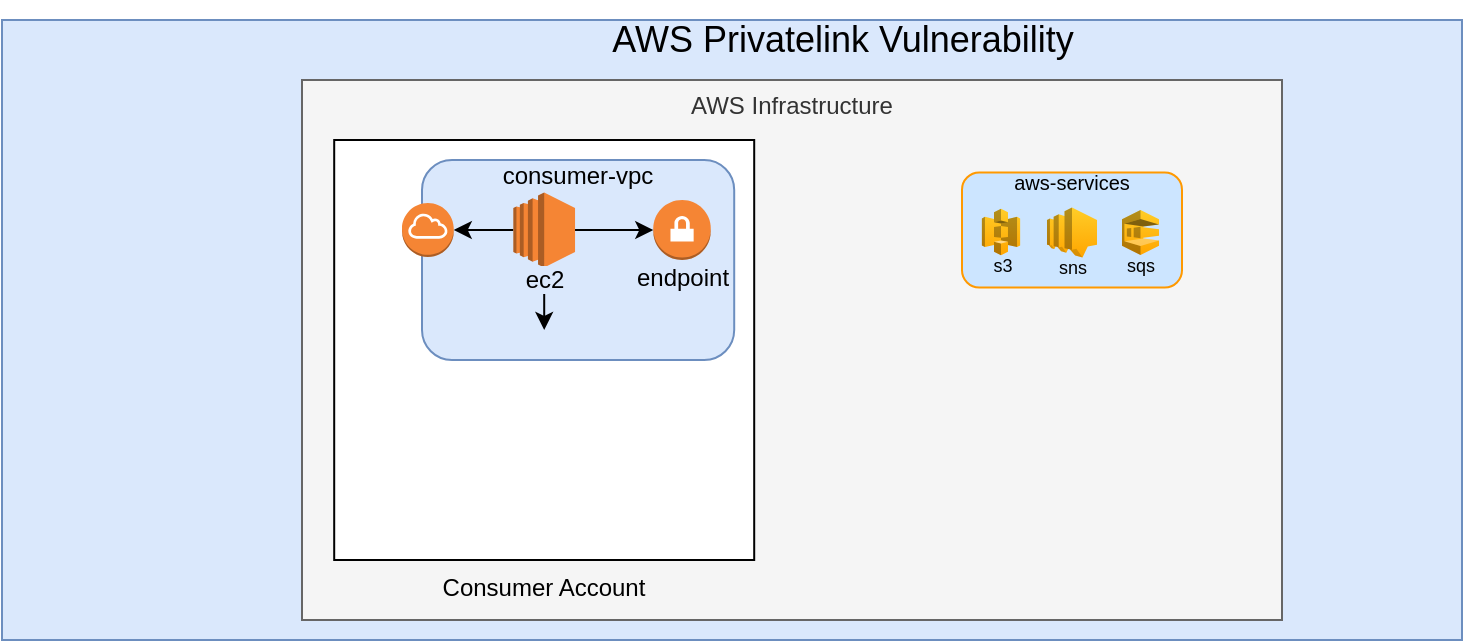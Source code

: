 <mxfile version="24.1.0" type="device">
  <diagram name="Page-1" id="n9Txcn6Dk_RDGWLoqTtt">
    <mxGraphModel dx="634" dy="594" grid="1" gridSize="10" guides="1" tooltips="1" connect="1" arrows="1" fold="1" page="1" pageScale="1" pageWidth="400" pageHeight="300" math="0" shadow="0">
      <root>
        <mxCell id="0" />
        <mxCell id="1" parent="0" />
        <mxCell id="5JxGOsEsqNA9EZdTTbq--1" value="" style="rounded=0;whiteSpace=wrap;html=1;fillColor=#dae8fc;strokeColor=#6c8ebf;" parent="1" vertex="1">
          <mxGeometry x="580" y="20" width="730" height="310" as="geometry" />
        </mxCell>
        <mxCell id="5JxGOsEsqNA9EZdTTbq--22" value="AWS Infrastructure" style="rounded=0;whiteSpace=wrap;html=1;fillColor=#f5f5f5;fontColor=#333333;strokeColor=#666666;labelPosition=center;verticalLabelPosition=top;align=center;verticalAlign=bottom;spacing=-20;" parent="1" vertex="1">
          <mxGeometry x="730" y="50" width="490" height="270" as="geometry" />
        </mxCell>
        <mxCell id="5JxGOsEsqNA9EZdTTbq--25" value="Consumer Account" style="rounded=0;whiteSpace=wrap;html=1;labelPosition=center;verticalLabelPosition=bottom;align=center;verticalAlign=top;spacing=2;" parent="1" vertex="1">
          <mxGeometry x="746.1" y="80" width="210" height="210" as="geometry" />
        </mxCell>
        <mxCell id="5JxGOsEsqNA9EZdTTbq--26" value="consumer-vpc" style="rounded=1;whiteSpace=wrap;html=1;fillColor=#dae8fc;strokeColor=#6c8ebf;labelPosition=center;verticalLabelPosition=top;align=center;verticalAlign=bottom;spacing=-15;" parent="1" vertex="1">
          <mxGeometry x="790" y="90" width="156.1" height="100" as="geometry" />
        </mxCell>
        <mxCell id="5JxGOsEsqNA9EZdTTbq--28" value="endpoint" style="outlineConnect=0;dashed=0;verticalLabelPosition=bottom;verticalAlign=top;align=center;html=1;shape=mxgraph.aws3.vpn_gateway;fillColor=#F58534;gradientColor=none;aspect=fixed;spacing=-3;" parent="1" vertex="1">
          <mxGeometry x="905.63" y="110" width="28.75" height="30" as="geometry" />
        </mxCell>
        <mxCell id="5JxGOsEsqNA9EZdTTbq--35" style="edgeStyle=orthogonalEdgeStyle;rounded=0;orthogonalLoop=1;jettySize=auto;html=1;" parent="1" source="5JxGOsEsqNA9EZdTTbq--31" target="5JxGOsEsqNA9EZdTTbq--18" edge="1">
          <mxGeometry relative="1" as="geometry" />
        </mxCell>
        <mxCell id="hPN1PKyEz3A7pXrdg5OF-24" style="edgeStyle=orthogonalEdgeStyle;rounded=0;orthogonalLoop=1;jettySize=auto;html=1;" parent="1" source="5JxGOsEsqNA9EZdTTbq--31" edge="1">
          <mxGeometry relative="1" as="geometry">
            <mxPoint x="851.114" y="175" as="targetPoint" />
          </mxGeometry>
        </mxCell>
        <mxCell id="5JxGOsEsqNA9EZdTTbq--31" value="ec2" style="outlineConnect=0;dashed=0;verticalLabelPosition=bottom;verticalAlign=top;align=center;html=1;shape=mxgraph.aws3.ec2;fillColor=#F58534;gradientColor=none;aspect=fixed;spacing=-6;labelBackgroundColor=#DAE8FC;" parent="1" vertex="1">
          <mxGeometry x="835.68" y="106.25" width="30.84" height="37.5" as="geometry" />
        </mxCell>
        <mxCell id="5JxGOsEsqNA9EZdTTbq--18" value="" style="outlineConnect=0;dashed=0;verticalLabelPosition=bottom;verticalAlign=top;align=center;html=1;shape=mxgraph.aws3.internet_gateway;fillColor=#F58534;gradientColor=none;aspect=fixed;" parent="1" vertex="1">
          <mxGeometry x="780" y="111.5" width="25.88" height="27" as="geometry" />
        </mxCell>
        <mxCell id="5JxGOsEsqNA9EZdTTbq--33" style="edgeStyle=orthogonalEdgeStyle;rounded=0;orthogonalLoop=1;jettySize=auto;html=1;entryX=0;entryY=0.5;entryDx=0;entryDy=0;entryPerimeter=0;" parent="1" source="5JxGOsEsqNA9EZdTTbq--31" target="5JxGOsEsqNA9EZdTTbq--28" edge="1">
          <mxGeometry relative="1" as="geometry" />
        </mxCell>
        <mxCell id="5JxGOsEsqNA9EZdTTbq--44" value="AWS Privatelink Vulnerability" style="text;html=1;align=center;verticalAlign=middle;resizable=0;points=[];autosize=1;strokeColor=none;fillColor=none;fontSize=18;" parent="1" vertex="1">
          <mxGeometry x="875" y="10" width="250" height="40" as="geometry" />
        </mxCell>
        <mxCell id="hPN1PKyEz3A7pXrdg5OF-16" value="aws-services" style="rounded=1;whiteSpace=wrap;html=1;labelPosition=center;verticalLabelPosition=top;align=center;verticalAlign=bottom;spacing=-12;fillColor=#cce5ff;strokeColor=#FF9900;fontSize=10;fontFamily=Helvetica;fontColor=default;" parent="1" vertex="1">
          <mxGeometry x="1060" y="96.25" width="110" height="57.5" as="geometry" />
        </mxCell>
        <mxCell id="hPN1PKyEz3A7pXrdg5OF-18" value="sqs" style="outlineConnect=0;dashed=0;verticalLabelPosition=bottom;verticalAlign=top;align=center;html=1;shape=mxgraph.aws3.sqs;fillColor=#ffcd28;gradientColor=#ffa500;aspect=fixed;strokeColor=#d79b00;fontFamily=Helvetica;fontSize=9;fontColor=default;spacing=-5;" parent="1" vertex="1">
          <mxGeometry x="1140.0" y="115" width="18.51" height="22.5" as="geometry" />
        </mxCell>
        <mxCell id="hPN1PKyEz3A7pXrdg5OF-19" value="sns" style="outlineConnect=0;dashed=0;verticalLabelPosition=bottom;verticalAlign=top;align=center;html=1;shape=mxgraph.aws3.sns;fillColor=#ffcd28;gradientColor=#ffa500;aspect=fixed;strokeColor=#d79b00;fontFamily=Helvetica;fontSize=9;fontColor=default;spacing=-5;" parent="1" vertex="1">
          <mxGeometry x="1102.5" y="113.75" width="25" height="25" as="geometry" />
        </mxCell>
        <mxCell id="hPN1PKyEz3A7pXrdg5OF-21" value="s3" style="outlineConnect=0;dashed=0;verticalLabelPosition=bottom;verticalAlign=top;align=center;html=1;shape=mxgraph.aws3.s3;fillColor=#ffcd28;aspect=fixed;strokeColor=#d79b00;gradientColor=#ffa500;spacing=-5;fontSize=9;" parent="1" vertex="1">
          <mxGeometry x="1069.94" y="114.37" width="19.13" height="23.25" as="geometry" />
        </mxCell>
      </root>
    </mxGraphModel>
  </diagram>
</mxfile>
